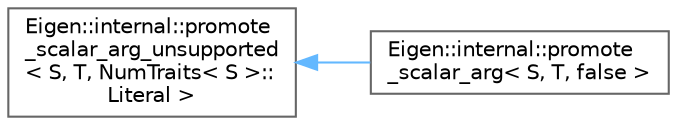 digraph "Graphical Class Hierarchy"
{
 // LATEX_PDF_SIZE
  bgcolor="transparent";
  edge [fontname=Helvetica,fontsize=10,labelfontname=Helvetica,labelfontsize=10];
  node [fontname=Helvetica,fontsize=10,shape=box,height=0.2,width=0.4];
  rankdir="LR";
  Node0 [id="Node000000",label="Eigen::internal::promote\l_scalar_arg_unsupported\l\< S, T, NumTraits\< S \>::\lLiteral \>",height=0.2,width=0.4,color="grey40", fillcolor="white", style="filled",URL="$structEigen_1_1internal_1_1promote__scalar__arg__unsupported.html",tooltip=" "];
  Node0 -> Node1 [id="edge985_Node000000_Node000001",dir="back",color="steelblue1",style="solid",tooltip=" "];
  Node1 [id="Node000001",label="Eigen::internal::promote\l_scalar_arg\< S, T, false \>",height=0.2,width=0.4,color="grey40", fillcolor="white", style="filled",URL="$structEigen_1_1internal_1_1promote__scalar__arg_3_01S_00_01T_00_01false_01_4.html",tooltip=" "];
}
